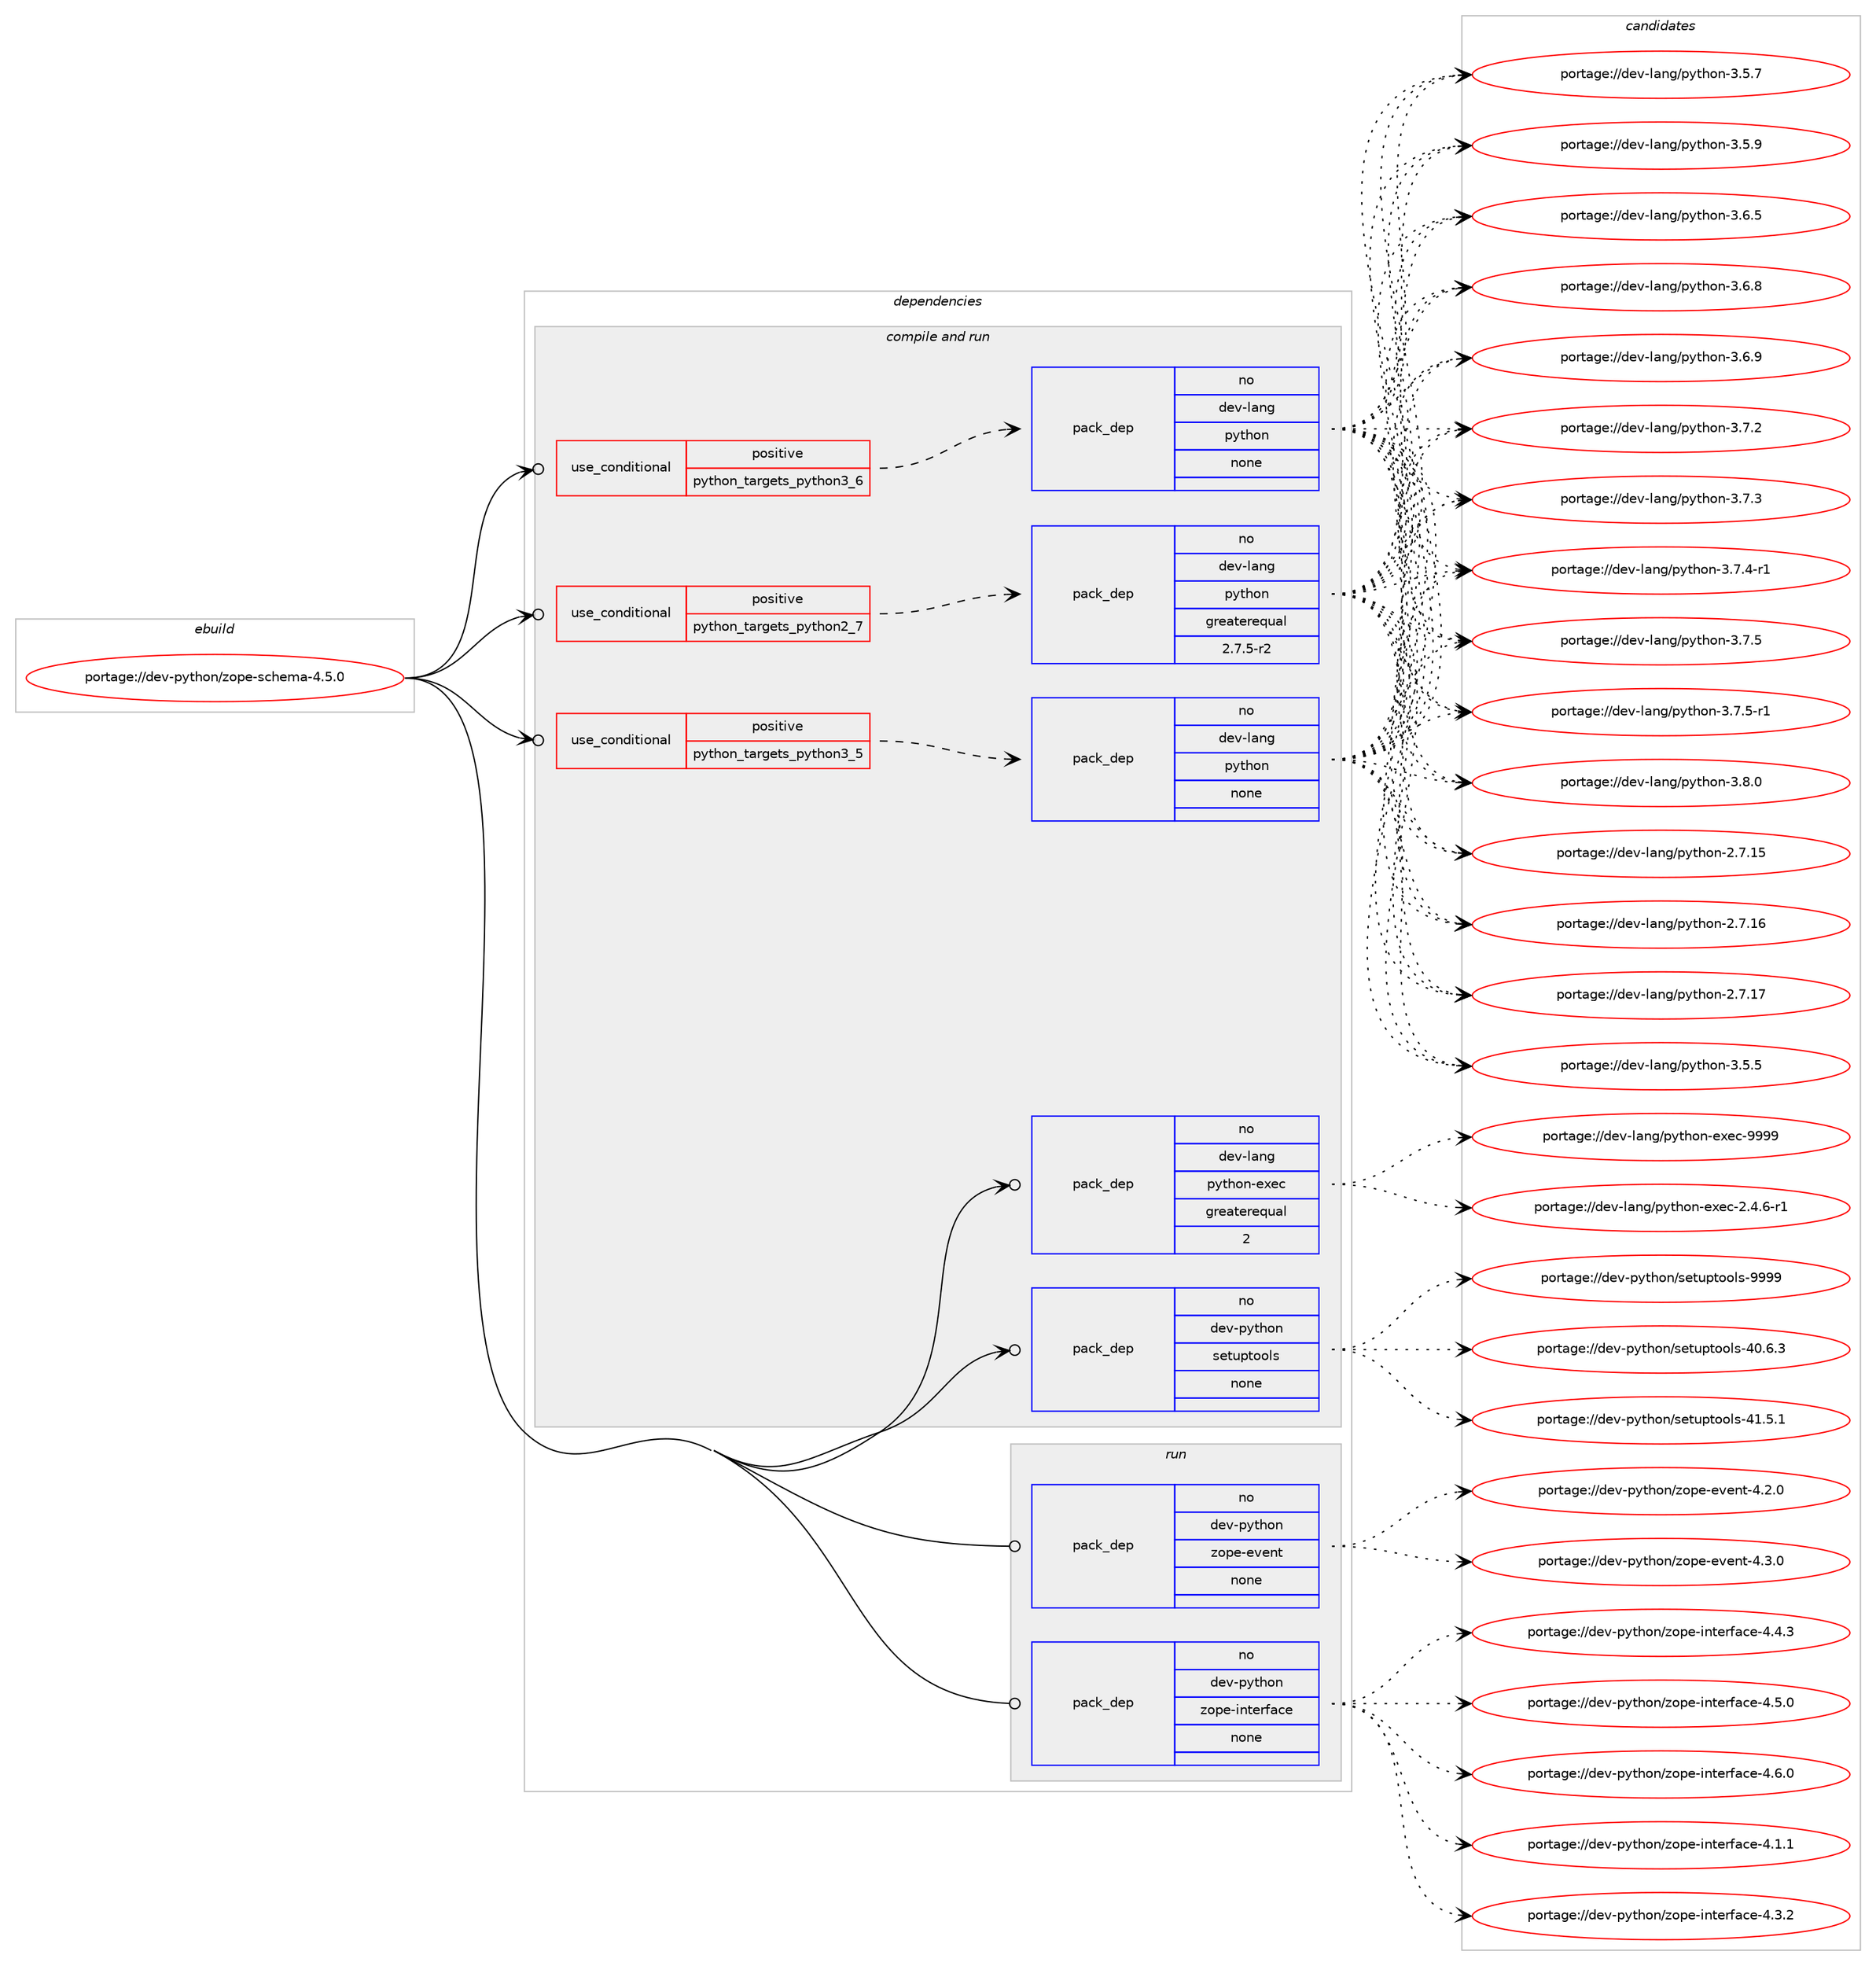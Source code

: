 digraph prolog {

# *************
# Graph options
# *************

newrank=true;
concentrate=true;
compound=true;
graph [rankdir=LR,fontname=Helvetica,fontsize=10,ranksep=1.5];#, ranksep=2.5, nodesep=0.2];
edge  [arrowhead=vee];
node  [fontname=Helvetica,fontsize=10];

# **********
# The ebuild
# **********

subgraph cluster_leftcol {
color=gray;
rank=same;
label=<<i>ebuild</i>>;
id [label="portage://dev-python/zope-schema-4.5.0", color=red, width=4, href="../dev-python/zope-schema-4.5.0.svg"];
}

# ****************
# The dependencies
# ****************

subgraph cluster_midcol {
color=gray;
label=<<i>dependencies</i>>;
subgraph cluster_compile {
fillcolor="#eeeeee";
style=filled;
label=<<i>compile</i>>;
}
subgraph cluster_compileandrun {
fillcolor="#eeeeee";
style=filled;
label=<<i>compile and run</i>>;
subgraph cond41277 {
dependency180434 [label=<<TABLE BORDER="0" CELLBORDER="1" CELLSPACING="0" CELLPADDING="4"><TR><TD ROWSPAN="3" CELLPADDING="10">use_conditional</TD></TR><TR><TD>positive</TD></TR><TR><TD>python_targets_python2_7</TD></TR></TABLE>>, shape=none, color=red];
subgraph pack135746 {
dependency180435 [label=<<TABLE BORDER="0" CELLBORDER="1" CELLSPACING="0" CELLPADDING="4" WIDTH="220"><TR><TD ROWSPAN="6" CELLPADDING="30">pack_dep</TD></TR><TR><TD WIDTH="110">no</TD></TR><TR><TD>dev-lang</TD></TR><TR><TD>python</TD></TR><TR><TD>greaterequal</TD></TR><TR><TD>2.7.5-r2</TD></TR></TABLE>>, shape=none, color=blue];
}
dependency180434:e -> dependency180435:w [weight=20,style="dashed",arrowhead="vee"];
}
id:e -> dependency180434:w [weight=20,style="solid",arrowhead="odotvee"];
subgraph cond41278 {
dependency180436 [label=<<TABLE BORDER="0" CELLBORDER="1" CELLSPACING="0" CELLPADDING="4"><TR><TD ROWSPAN="3" CELLPADDING="10">use_conditional</TD></TR><TR><TD>positive</TD></TR><TR><TD>python_targets_python3_5</TD></TR></TABLE>>, shape=none, color=red];
subgraph pack135747 {
dependency180437 [label=<<TABLE BORDER="0" CELLBORDER="1" CELLSPACING="0" CELLPADDING="4" WIDTH="220"><TR><TD ROWSPAN="6" CELLPADDING="30">pack_dep</TD></TR><TR><TD WIDTH="110">no</TD></TR><TR><TD>dev-lang</TD></TR><TR><TD>python</TD></TR><TR><TD>none</TD></TR><TR><TD></TD></TR></TABLE>>, shape=none, color=blue];
}
dependency180436:e -> dependency180437:w [weight=20,style="dashed",arrowhead="vee"];
}
id:e -> dependency180436:w [weight=20,style="solid",arrowhead="odotvee"];
subgraph cond41279 {
dependency180438 [label=<<TABLE BORDER="0" CELLBORDER="1" CELLSPACING="0" CELLPADDING="4"><TR><TD ROWSPAN="3" CELLPADDING="10">use_conditional</TD></TR><TR><TD>positive</TD></TR><TR><TD>python_targets_python3_6</TD></TR></TABLE>>, shape=none, color=red];
subgraph pack135748 {
dependency180439 [label=<<TABLE BORDER="0" CELLBORDER="1" CELLSPACING="0" CELLPADDING="4" WIDTH="220"><TR><TD ROWSPAN="6" CELLPADDING="30">pack_dep</TD></TR><TR><TD WIDTH="110">no</TD></TR><TR><TD>dev-lang</TD></TR><TR><TD>python</TD></TR><TR><TD>none</TD></TR><TR><TD></TD></TR></TABLE>>, shape=none, color=blue];
}
dependency180438:e -> dependency180439:w [weight=20,style="dashed",arrowhead="vee"];
}
id:e -> dependency180438:w [weight=20,style="solid",arrowhead="odotvee"];
subgraph pack135749 {
dependency180440 [label=<<TABLE BORDER="0" CELLBORDER="1" CELLSPACING="0" CELLPADDING="4" WIDTH="220"><TR><TD ROWSPAN="6" CELLPADDING="30">pack_dep</TD></TR><TR><TD WIDTH="110">no</TD></TR><TR><TD>dev-lang</TD></TR><TR><TD>python-exec</TD></TR><TR><TD>greaterequal</TD></TR><TR><TD>2</TD></TR></TABLE>>, shape=none, color=blue];
}
id:e -> dependency180440:w [weight=20,style="solid",arrowhead="odotvee"];
subgraph pack135750 {
dependency180441 [label=<<TABLE BORDER="0" CELLBORDER="1" CELLSPACING="0" CELLPADDING="4" WIDTH="220"><TR><TD ROWSPAN="6" CELLPADDING="30">pack_dep</TD></TR><TR><TD WIDTH="110">no</TD></TR><TR><TD>dev-python</TD></TR><TR><TD>setuptools</TD></TR><TR><TD>none</TD></TR><TR><TD></TD></TR></TABLE>>, shape=none, color=blue];
}
id:e -> dependency180441:w [weight=20,style="solid",arrowhead="odotvee"];
}
subgraph cluster_run {
fillcolor="#eeeeee";
style=filled;
label=<<i>run</i>>;
subgraph pack135751 {
dependency180442 [label=<<TABLE BORDER="0" CELLBORDER="1" CELLSPACING="0" CELLPADDING="4" WIDTH="220"><TR><TD ROWSPAN="6" CELLPADDING="30">pack_dep</TD></TR><TR><TD WIDTH="110">no</TD></TR><TR><TD>dev-python</TD></TR><TR><TD>zope-event</TD></TR><TR><TD>none</TD></TR><TR><TD></TD></TR></TABLE>>, shape=none, color=blue];
}
id:e -> dependency180442:w [weight=20,style="solid",arrowhead="odot"];
subgraph pack135752 {
dependency180443 [label=<<TABLE BORDER="0" CELLBORDER="1" CELLSPACING="0" CELLPADDING="4" WIDTH="220"><TR><TD ROWSPAN="6" CELLPADDING="30">pack_dep</TD></TR><TR><TD WIDTH="110">no</TD></TR><TR><TD>dev-python</TD></TR><TR><TD>zope-interface</TD></TR><TR><TD>none</TD></TR><TR><TD></TD></TR></TABLE>>, shape=none, color=blue];
}
id:e -> dependency180443:w [weight=20,style="solid",arrowhead="odot"];
}
}

# **************
# The candidates
# **************

subgraph cluster_choices {
rank=same;
color=gray;
label=<<i>candidates</i>>;

subgraph choice135746 {
color=black;
nodesep=1;
choiceportage10010111845108971101034711212111610411111045504655464953 [label="portage://dev-lang/python-2.7.15", color=red, width=4,href="../dev-lang/python-2.7.15.svg"];
choiceportage10010111845108971101034711212111610411111045504655464954 [label="portage://dev-lang/python-2.7.16", color=red, width=4,href="../dev-lang/python-2.7.16.svg"];
choiceportage10010111845108971101034711212111610411111045504655464955 [label="portage://dev-lang/python-2.7.17", color=red, width=4,href="../dev-lang/python-2.7.17.svg"];
choiceportage100101118451089711010347112121116104111110455146534653 [label="portage://dev-lang/python-3.5.5", color=red, width=4,href="../dev-lang/python-3.5.5.svg"];
choiceportage100101118451089711010347112121116104111110455146534655 [label="portage://dev-lang/python-3.5.7", color=red, width=4,href="../dev-lang/python-3.5.7.svg"];
choiceportage100101118451089711010347112121116104111110455146534657 [label="portage://dev-lang/python-3.5.9", color=red, width=4,href="../dev-lang/python-3.5.9.svg"];
choiceportage100101118451089711010347112121116104111110455146544653 [label="portage://dev-lang/python-3.6.5", color=red, width=4,href="../dev-lang/python-3.6.5.svg"];
choiceportage100101118451089711010347112121116104111110455146544656 [label="portage://dev-lang/python-3.6.8", color=red, width=4,href="../dev-lang/python-3.6.8.svg"];
choiceportage100101118451089711010347112121116104111110455146544657 [label="portage://dev-lang/python-3.6.9", color=red, width=4,href="../dev-lang/python-3.6.9.svg"];
choiceportage100101118451089711010347112121116104111110455146554650 [label="portage://dev-lang/python-3.7.2", color=red, width=4,href="../dev-lang/python-3.7.2.svg"];
choiceportage100101118451089711010347112121116104111110455146554651 [label="portage://dev-lang/python-3.7.3", color=red, width=4,href="../dev-lang/python-3.7.3.svg"];
choiceportage1001011184510897110103471121211161041111104551465546524511449 [label="portage://dev-lang/python-3.7.4-r1", color=red, width=4,href="../dev-lang/python-3.7.4-r1.svg"];
choiceportage100101118451089711010347112121116104111110455146554653 [label="portage://dev-lang/python-3.7.5", color=red, width=4,href="../dev-lang/python-3.7.5.svg"];
choiceportage1001011184510897110103471121211161041111104551465546534511449 [label="portage://dev-lang/python-3.7.5-r1", color=red, width=4,href="../dev-lang/python-3.7.5-r1.svg"];
choiceportage100101118451089711010347112121116104111110455146564648 [label="portage://dev-lang/python-3.8.0", color=red, width=4,href="../dev-lang/python-3.8.0.svg"];
dependency180435:e -> choiceportage10010111845108971101034711212111610411111045504655464953:w [style=dotted,weight="100"];
dependency180435:e -> choiceportage10010111845108971101034711212111610411111045504655464954:w [style=dotted,weight="100"];
dependency180435:e -> choiceportage10010111845108971101034711212111610411111045504655464955:w [style=dotted,weight="100"];
dependency180435:e -> choiceportage100101118451089711010347112121116104111110455146534653:w [style=dotted,weight="100"];
dependency180435:e -> choiceportage100101118451089711010347112121116104111110455146534655:w [style=dotted,weight="100"];
dependency180435:e -> choiceportage100101118451089711010347112121116104111110455146534657:w [style=dotted,weight="100"];
dependency180435:e -> choiceportage100101118451089711010347112121116104111110455146544653:w [style=dotted,weight="100"];
dependency180435:e -> choiceportage100101118451089711010347112121116104111110455146544656:w [style=dotted,weight="100"];
dependency180435:e -> choiceportage100101118451089711010347112121116104111110455146544657:w [style=dotted,weight="100"];
dependency180435:e -> choiceportage100101118451089711010347112121116104111110455146554650:w [style=dotted,weight="100"];
dependency180435:e -> choiceportage100101118451089711010347112121116104111110455146554651:w [style=dotted,weight="100"];
dependency180435:e -> choiceportage1001011184510897110103471121211161041111104551465546524511449:w [style=dotted,weight="100"];
dependency180435:e -> choiceportage100101118451089711010347112121116104111110455146554653:w [style=dotted,weight="100"];
dependency180435:e -> choiceportage1001011184510897110103471121211161041111104551465546534511449:w [style=dotted,weight="100"];
dependency180435:e -> choiceportage100101118451089711010347112121116104111110455146564648:w [style=dotted,weight="100"];
}
subgraph choice135747 {
color=black;
nodesep=1;
choiceportage10010111845108971101034711212111610411111045504655464953 [label="portage://dev-lang/python-2.7.15", color=red, width=4,href="../dev-lang/python-2.7.15.svg"];
choiceportage10010111845108971101034711212111610411111045504655464954 [label="portage://dev-lang/python-2.7.16", color=red, width=4,href="../dev-lang/python-2.7.16.svg"];
choiceportage10010111845108971101034711212111610411111045504655464955 [label="portage://dev-lang/python-2.7.17", color=red, width=4,href="../dev-lang/python-2.7.17.svg"];
choiceportage100101118451089711010347112121116104111110455146534653 [label="portage://dev-lang/python-3.5.5", color=red, width=4,href="../dev-lang/python-3.5.5.svg"];
choiceportage100101118451089711010347112121116104111110455146534655 [label="portage://dev-lang/python-3.5.7", color=red, width=4,href="../dev-lang/python-3.5.7.svg"];
choiceportage100101118451089711010347112121116104111110455146534657 [label="portage://dev-lang/python-3.5.9", color=red, width=4,href="../dev-lang/python-3.5.9.svg"];
choiceportage100101118451089711010347112121116104111110455146544653 [label="portage://dev-lang/python-3.6.5", color=red, width=4,href="../dev-lang/python-3.6.5.svg"];
choiceportage100101118451089711010347112121116104111110455146544656 [label="portage://dev-lang/python-3.6.8", color=red, width=4,href="../dev-lang/python-3.6.8.svg"];
choiceportage100101118451089711010347112121116104111110455146544657 [label="portage://dev-lang/python-3.6.9", color=red, width=4,href="../dev-lang/python-3.6.9.svg"];
choiceportage100101118451089711010347112121116104111110455146554650 [label="portage://dev-lang/python-3.7.2", color=red, width=4,href="../dev-lang/python-3.7.2.svg"];
choiceportage100101118451089711010347112121116104111110455146554651 [label="portage://dev-lang/python-3.7.3", color=red, width=4,href="../dev-lang/python-3.7.3.svg"];
choiceportage1001011184510897110103471121211161041111104551465546524511449 [label="portage://dev-lang/python-3.7.4-r1", color=red, width=4,href="../dev-lang/python-3.7.4-r1.svg"];
choiceportage100101118451089711010347112121116104111110455146554653 [label="portage://dev-lang/python-3.7.5", color=red, width=4,href="../dev-lang/python-3.7.5.svg"];
choiceportage1001011184510897110103471121211161041111104551465546534511449 [label="portage://dev-lang/python-3.7.5-r1", color=red, width=4,href="../dev-lang/python-3.7.5-r1.svg"];
choiceportage100101118451089711010347112121116104111110455146564648 [label="portage://dev-lang/python-3.8.0", color=red, width=4,href="../dev-lang/python-3.8.0.svg"];
dependency180437:e -> choiceportage10010111845108971101034711212111610411111045504655464953:w [style=dotted,weight="100"];
dependency180437:e -> choiceportage10010111845108971101034711212111610411111045504655464954:w [style=dotted,weight="100"];
dependency180437:e -> choiceportage10010111845108971101034711212111610411111045504655464955:w [style=dotted,weight="100"];
dependency180437:e -> choiceportage100101118451089711010347112121116104111110455146534653:w [style=dotted,weight="100"];
dependency180437:e -> choiceportage100101118451089711010347112121116104111110455146534655:w [style=dotted,weight="100"];
dependency180437:e -> choiceportage100101118451089711010347112121116104111110455146534657:w [style=dotted,weight="100"];
dependency180437:e -> choiceportage100101118451089711010347112121116104111110455146544653:w [style=dotted,weight="100"];
dependency180437:e -> choiceportage100101118451089711010347112121116104111110455146544656:w [style=dotted,weight="100"];
dependency180437:e -> choiceportage100101118451089711010347112121116104111110455146544657:w [style=dotted,weight="100"];
dependency180437:e -> choiceportage100101118451089711010347112121116104111110455146554650:w [style=dotted,weight="100"];
dependency180437:e -> choiceportage100101118451089711010347112121116104111110455146554651:w [style=dotted,weight="100"];
dependency180437:e -> choiceportage1001011184510897110103471121211161041111104551465546524511449:w [style=dotted,weight="100"];
dependency180437:e -> choiceportage100101118451089711010347112121116104111110455146554653:w [style=dotted,weight="100"];
dependency180437:e -> choiceportage1001011184510897110103471121211161041111104551465546534511449:w [style=dotted,weight="100"];
dependency180437:e -> choiceportage100101118451089711010347112121116104111110455146564648:w [style=dotted,weight="100"];
}
subgraph choice135748 {
color=black;
nodesep=1;
choiceportage10010111845108971101034711212111610411111045504655464953 [label="portage://dev-lang/python-2.7.15", color=red, width=4,href="../dev-lang/python-2.7.15.svg"];
choiceportage10010111845108971101034711212111610411111045504655464954 [label="portage://dev-lang/python-2.7.16", color=red, width=4,href="../dev-lang/python-2.7.16.svg"];
choiceportage10010111845108971101034711212111610411111045504655464955 [label="portage://dev-lang/python-2.7.17", color=red, width=4,href="../dev-lang/python-2.7.17.svg"];
choiceportage100101118451089711010347112121116104111110455146534653 [label="portage://dev-lang/python-3.5.5", color=red, width=4,href="../dev-lang/python-3.5.5.svg"];
choiceportage100101118451089711010347112121116104111110455146534655 [label="portage://dev-lang/python-3.5.7", color=red, width=4,href="../dev-lang/python-3.5.7.svg"];
choiceportage100101118451089711010347112121116104111110455146534657 [label="portage://dev-lang/python-3.5.9", color=red, width=4,href="../dev-lang/python-3.5.9.svg"];
choiceportage100101118451089711010347112121116104111110455146544653 [label="portage://dev-lang/python-3.6.5", color=red, width=4,href="../dev-lang/python-3.6.5.svg"];
choiceportage100101118451089711010347112121116104111110455146544656 [label="portage://dev-lang/python-3.6.8", color=red, width=4,href="../dev-lang/python-3.6.8.svg"];
choiceportage100101118451089711010347112121116104111110455146544657 [label="portage://dev-lang/python-3.6.9", color=red, width=4,href="../dev-lang/python-3.6.9.svg"];
choiceportage100101118451089711010347112121116104111110455146554650 [label="portage://dev-lang/python-3.7.2", color=red, width=4,href="../dev-lang/python-3.7.2.svg"];
choiceportage100101118451089711010347112121116104111110455146554651 [label="portage://dev-lang/python-3.7.3", color=red, width=4,href="../dev-lang/python-3.7.3.svg"];
choiceportage1001011184510897110103471121211161041111104551465546524511449 [label="portage://dev-lang/python-3.7.4-r1", color=red, width=4,href="../dev-lang/python-3.7.4-r1.svg"];
choiceportage100101118451089711010347112121116104111110455146554653 [label="portage://dev-lang/python-3.7.5", color=red, width=4,href="../dev-lang/python-3.7.5.svg"];
choiceportage1001011184510897110103471121211161041111104551465546534511449 [label="portage://dev-lang/python-3.7.5-r1", color=red, width=4,href="../dev-lang/python-3.7.5-r1.svg"];
choiceportage100101118451089711010347112121116104111110455146564648 [label="portage://dev-lang/python-3.8.0", color=red, width=4,href="../dev-lang/python-3.8.0.svg"];
dependency180439:e -> choiceportage10010111845108971101034711212111610411111045504655464953:w [style=dotted,weight="100"];
dependency180439:e -> choiceportage10010111845108971101034711212111610411111045504655464954:w [style=dotted,weight="100"];
dependency180439:e -> choiceportage10010111845108971101034711212111610411111045504655464955:w [style=dotted,weight="100"];
dependency180439:e -> choiceportage100101118451089711010347112121116104111110455146534653:w [style=dotted,weight="100"];
dependency180439:e -> choiceportage100101118451089711010347112121116104111110455146534655:w [style=dotted,weight="100"];
dependency180439:e -> choiceportage100101118451089711010347112121116104111110455146534657:w [style=dotted,weight="100"];
dependency180439:e -> choiceportage100101118451089711010347112121116104111110455146544653:w [style=dotted,weight="100"];
dependency180439:e -> choiceportage100101118451089711010347112121116104111110455146544656:w [style=dotted,weight="100"];
dependency180439:e -> choiceportage100101118451089711010347112121116104111110455146544657:w [style=dotted,weight="100"];
dependency180439:e -> choiceportage100101118451089711010347112121116104111110455146554650:w [style=dotted,weight="100"];
dependency180439:e -> choiceportage100101118451089711010347112121116104111110455146554651:w [style=dotted,weight="100"];
dependency180439:e -> choiceportage1001011184510897110103471121211161041111104551465546524511449:w [style=dotted,weight="100"];
dependency180439:e -> choiceportage100101118451089711010347112121116104111110455146554653:w [style=dotted,weight="100"];
dependency180439:e -> choiceportage1001011184510897110103471121211161041111104551465546534511449:w [style=dotted,weight="100"];
dependency180439:e -> choiceportage100101118451089711010347112121116104111110455146564648:w [style=dotted,weight="100"];
}
subgraph choice135749 {
color=black;
nodesep=1;
choiceportage10010111845108971101034711212111610411111045101120101994550465246544511449 [label="portage://dev-lang/python-exec-2.4.6-r1", color=red, width=4,href="../dev-lang/python-exec-2.4.6-r1.svg"];
choiceportage10010111845108971101034711212111610411111045101120101994557575757 [label="portage://dev-lang/python-exec-9999", color=red, width=4,href="../dev-lang/python-exec-9999.svg"];
dependency180440:e -> choiceportage10010111845108971101034711212111610411111045101120101994550465246544511449:w [style=dotted,weight="100"];
dependency180440:e -> choiceportage10010111845108971101034711212111610411111045101120101994557575757:w [style=dotted,weight="100"];
}
subgraph choice135750 {
color=black;
nodesep=1;
choiceportage100101118451121211161041111104711510111611711211611111110811545524846544651 [label="portage://dev-python/setuptools-40.6.3", color=red, width=4,href="../dev-python/setuptools-40.6.3.svg"];
choiceportage100101118451121211161041111104711510111611711211611111110811545524946534649 [label="portage://dev-python/setuptools-41.5.1", color=red, width=4,href="../dev-python/setuptools-41.5.1.svg"];
choiceportage10010111845112121116104111110471151011161171121161111111081154557575757 [label="portage://dev-python/setuptools-9999", color=red, width=4,href="../dev-python/setuptools-9999.svg"];
dependency180441:e -> choiceportage100101118451121211161041111104711510111611711211611111110811545524846544651:w [style=dotted,weight="100"];
dependency180441:e -> choiceportage100101118451121211161041111104711510111611711211611111110811545524946534649:w [style=dotted,weight="100"];
dependency180441:e -> choiceportage10010111845112121116104111110471151011161171121161111111081154557575757:w [style=dotted,weight="100"];
}
subgraph choice135751 {
color=black;
nodesep=1;
choiceportage100101118451121211161041111104712211111210145101118101110116455246504648 [label="portage://dev-python/zope-event-4.2.0", color=red, width=4,href="../dev-python/zope-event-4.2.0.svg"];
choiceportage100101118451121211161041111104712211111210145101118101110116455246514648 [label="portage://dev-python/zope-event-4.3.0", color=red, width=4,href="../dev-python/zope-event-4.3.0.svg"];
dependency180442:e -> choiceportage100101118451121211161041111104712211111210145101118101110116455246504648:w [style=dotted,weight="100"];
dependency180442:e -> choiceportage100101118451121211161041111104712211111210145101118101110116455246514648:w [style=dotted,weight="100"];
}
subgraph choice135752 {
color=black;
nodesep=1;
choiceportage1001011184511212111610411111047122111112101451051101161011141029799101455246494649 [label="portage://dev-python/zope-interface-4.1.1", color=red, width=4,href="../dev-python/zope-interface-4.1.1.svg"];
choiceportage1001011184511212111610411111047122111112101451051101161011141029799101455246514650 [label="portage://dev-python/zope-interface-4.3.2", color=red, width=4,href="../dev-python/zope-interface-4.3.2.svg"];
choiceportage1001011184511212111610411111047122111112101451051101161011141029799101455246524651 [label="portage://dev-python/zope-interface-4.4.3", color=red, width=4,href="../dev-python/zope-interface-4.4.3.svg"];
choiceportage1001011184511212111610411111047122111112101451051101161011141029799101455246534648 [label="portage://dev-python/zope-interface-4.5.0", color=red, width=4,href="../dev-python/zope-interface-4.5.0.svg"];
choiceportage1001011184511212111610411111047122111112101451051101161011141029799101455246544648 [label="portage://dev-python/zope-interface-4.6.0", color=red, width=4,href="../dev-python/zope-interface-4.6.0.svg"];
dependency180443:e -> choiceportage1001011184511212111610411111047122111112101451051101161011141029799101455246494649:w [style=dotted,weight="100"];
dependency180443:e -> choiceportage1001011184511212111610411111047122111112101451051101161011141029799101455246514650:w [style=dotted,weight="100"];
dependency180443:e -> choiceportage1001011184511212111610411111047122111112101451051101161011141029799101455246524651:w [style=dotted,weight="100"];
dependency180443:e -> choiceportage1001011184511212111610411111047122111112101451051101161011141029799101455246534648:w [style=dotted,weight="100"];
dependency180443:e -> choiceportage1001011184511212111610411111047122111112101451051101161011141029799101455246544648:w [style=dotted,weight="100"];
}
}

}
